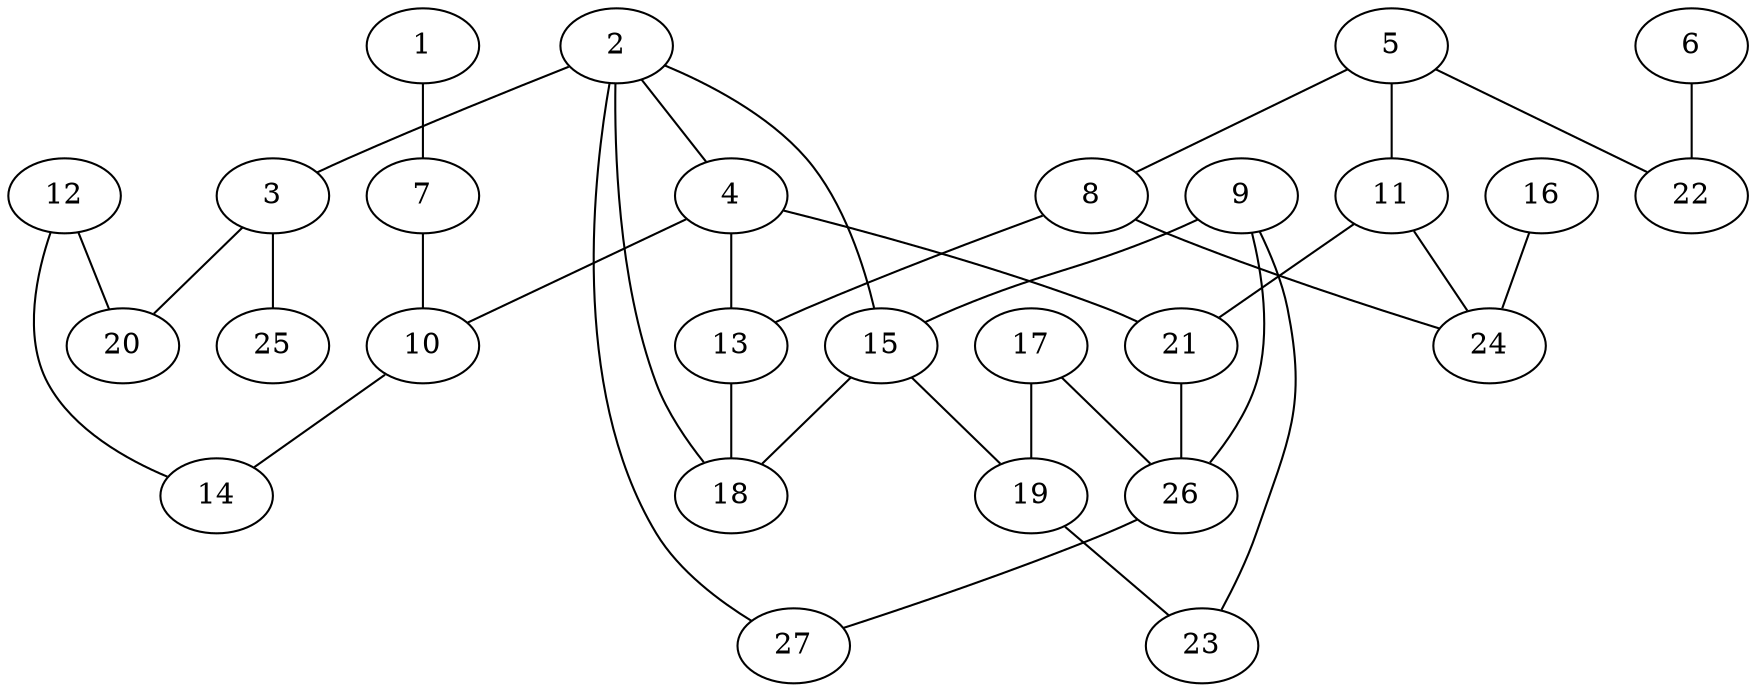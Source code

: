 graph generated_Graph {
1 -- 7;
2 -- 15;
2 -- 3;
2 -- 27;
2 -- 4;
2 -- 18;
3 -- 20;
3 -- 25;
4 -- 13;
4 -- 10;
4 -- 21;
5 -- 22;
5 -- 8;
5 -- 11;
6 -- 22;
7 -- 10;
8 -- 13;
8 -- 24;
9 -- 15;
9 -- 23;
9 -- 26;
10 -- 14;
11 -- 21;
11 -- 24;
12 -- 14;
12 -- 20;
13 -- 18;
15 -- 19;
15 -- 18;
16 -- 24;
17 -- 26;
17 -- 19;
19 -- 23;
21 -- 26;
26 -- 27;
}